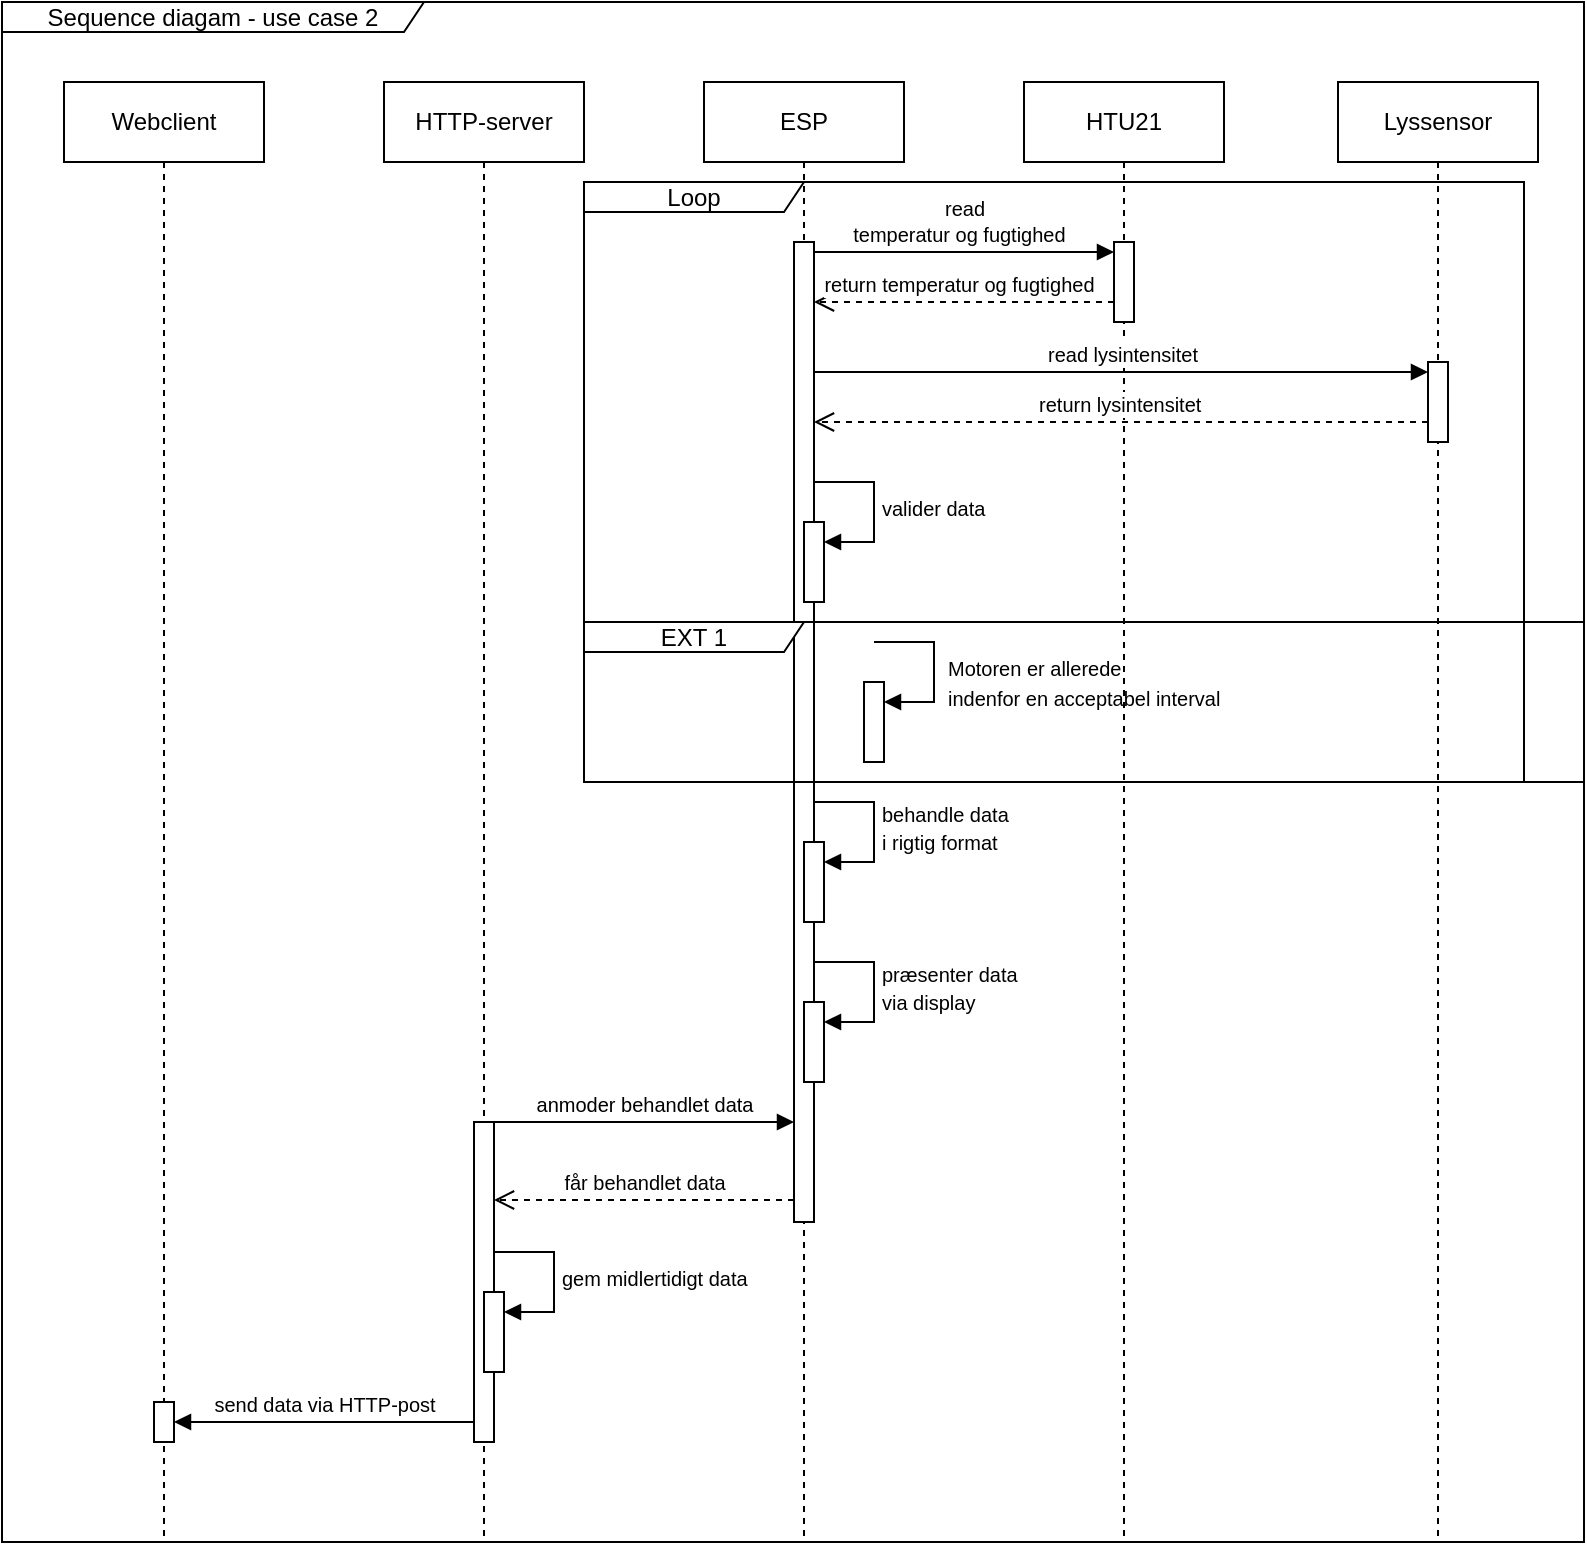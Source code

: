 <mxfile version="25.0.3">
  <diagram name="Side-1" id="E1v7FsRZtkAzQq9ogW-o">
    <mxGraphModel grid="1" page="1" gridSize="10" guides="1" tooltips="1" connect="1" arrows="1" fold="1" pageScale="1" pageWidth="827" pageHeight="1169" math="0" shadow="0">
      <root>
        <mxCell id="0" />
        <mxCell id="1" parent="0" />
        <mxCell id="FGtGQcTT5gptLvOLCTRU-3" value="ESP" style="shape=umlLifeline;perimeter=lifelinePerimeter;whiteSpace=wrap;html=1;container=1;dropTarget=0;collapsible=0;recursiveResize=0;outlineConnect=0;portConstraint=eastwest;newEdgeStyle={&quot;curved&quot;:0,&quot;rounded&quot;:0};" vertex="1" parent="1">
          <mxGeometry x="360" y="50" width="100" height="730" as="geometry" />
        </mxCell>
        <mxCell id="sTvzNVWzJgQn4tVkjUK8-1" value="HTU21" style="shape=umlLifeline;perimeter=lifelinePerimeter;whiteSpace=wrap;html=1;container=1;dropTarget=0;collapsible=0;recursiveResize=0;outlineConnect=0;portConstraint=eastwest;newEdgeStyle={&quot;curved&quot;:0,&quot;rounded&quot;:0};" vertex="1" parent="1">
          <mxGeometry x="520" y="50" width="100" height="730" as="geometry" />
        </mxCell>
        <mxCell id="vmo26Zvufh7qIhOODKtI-11" value="" style="html=1;points=[[0,0,0,0,5],[0,1,0,0,-5],[1,0,0,0,5],[1,1,0,0,-5]];perimeter=orthogonalPerimeter;outlineConnect=0;targetShapes=umlLifeline;portConstraint=eastwest;newEdgeStyle={&quot;curved&quot;:0,&quot;rounded&quot;:0};" vertex="1" parent="sTvzNVWzJgQn4tVkjUK8-1">
          <mxGeometry x="45" y="80" width="10" height="40" as="geometry" />
        </mxCell>
        <mxCell id="sTvzNVWzJgQn4tVkjUK8-24" value="Sequence diagam - use case 2" style="shape=umlFrame;whiteSpace=wrap;html=1;pointerEvents=0;width=211;height=15;" vertex="1" parent="1">
          <mxGeometry x="9" y="10" width="791" height="770" as="geometry" />
        </mxCell>
        <mxCell id="MGu18oAXWMG8xyXk29Du-13" value="HTTP-server" style="shape=umlLifeline;perimeter=lifelinePerimeter;whiteSpace=wrap;html=1;container=1;dropTarget=0;collapsible=0;recursiveResize=0;outlineConnect=0;portConstraint=eastwest;newEdgeStyle={&quot;curved&quot;:0,&quot;rounded&quot;:0};" vertex="1" parent="1">
          <mxGeometry x="200" y="50" width="100" height="730" as="geometry" />
        </mxCell>
        <mxCell id="vmo26Zvufh7qIhOODKtI-22" value="" style="html=1;points=[[0,0,0,0,5],[0,1,0,0,-5],[1,0,0,0,5],[1,1,0,0,-5]];perimeter=orthogonalPerimeter;outlineConnect=0;targetShapes=umlLifeline;portConstraint=eastwest;newEdgeStyle={&quot;curved&quot;:0,&quot;rounded&quot;:0};" vertex="1" parent="MGu18oAXWMG8xyXk29Du-13">
          <mxGeometry x="45" y="520" width="10" height="160" as="geometry" />
        </mxCell>
        <mxCell id="vmo26Zvufh7qIhOODKtI-29" value="" style="html=1;points=[[0,0,0,0,5],[0,1,0,0,-5],[1,0,0,0,5],[1,1,0,0,-5]];perimeter=orthogonalPerimeter;outlineConnect=0;targetShapes=umlLifeline;portConstraint=eastwest;newEdgeStyle={&quot;curved&quot;:0,&quot;rounded&quot;:0};" vertex="1" parent="MGu18oAXWMG8xyXk29Du-13">
          <mxGeometry x="50" y="605" width="10" height="40" as="geometry" />
        </mxCell>
        <mxCell id="vmo26Zvufh7qIhOODKtI-30" value="&lt;font style=&quot;font-size: 10px;&quot;&gt;gem midlertidigt data&lt;/font&gt;" style="html=1;align=left;spacingLeft=2;endArrow=block;rounded=0;edgeStyle=orthogonalEdgeStyle;curved=0;rounded=0;" edge="1" parent="MGu18oAXWMG8xyXk29Du-13" target="vmo26Zvufh7qIhOODKtI-29">
          <mxGeometry relative="1" as="geometry">
            <mxPoint x="55" y="585" as="sourcePoint" />
            <Array as="points">
              <mxPoint x="85" y="615" />
            </Array>
          </mxGeometry>
        </mxCell>
        <mxCell id="vmo26Zvufh7qIhOODKtI-24" value="&lt;font style=&quot;font-size: 10px;&quot;&gt;anmoder behandlet data&lt;/font&gt;" style="html=1;verticalAlign=bottom;endArrow=block;curved=0;rounded=0;" edge="1" parent="MGu18oAXWMG8xyXk29Du-13">
          <mxGeometry x="-0.003" relative="1" as="geometry">
            <mxPoint x="55" y="520.0" as="sourcePoint" />
            <mxPoint x="205" y="520.0" as="targetPoint" />
            <mxPoint as="offset" />
          </mxGeometry>
        </mxCell>
        <mxCell id="vmo26Zvufh7qIhOODKtI-25" value="&lt;font style=&quot;font-size: 10px;&quot;&gt;får behandlet data&lt;/font&gt;" style="html=1;verticalAlign=bottom;endArrow=open;dashed=1;endSize=8;curved=0;rounded=0;" edge="1" parent="MGu18oAXWMG8xyXk29Du-13">
          <mxGeometry relative="1" as="geometry">
            <mxPoint x="55" y="559.0" as="targetPoint" />
            <mxPoint x="205" y="559.0" as="sourcePoint" />
          </mxGeometry>
        </mxCell>
        <mxCell id="vmo26Zvufh7qIhOODKtI-1" value="Lyssensor" style="shape=umlLifeline;perimeter=lifelinePerimeter;whiteSpace=wrap;html=1;container=1;dropTarget=0;collapsible=0;recursiveResize=0;outlineConnect=0;portConstraint=eastwest;newEdgeStyle={&quot;curved&quot;:0,&quot;rounded&quot;:0};" vertex="1" parent="1">
          <mxGeometry x="677" y="50" width="100" height="730" as="geometry" />
        </mxCell>
        <mxCell id="vmo26Zvufh7qIhOODKtI-8" value="" style="html=1;points=[[0,0,0,0,5],[0,1,0,0,-5],[1,0,0,0,5],[1,1,0,0,-5]];perimeter=orthogonalPerimeter;outlineConnect=0;targetShapes=umlLifeline;portConstraint=eastwest;newEdgeStyle={&quot;curved&quot;:0,&quot;rounded&quot;:0};" vertex="1" parent="vmo26Zvufh7qIhOODKtI-1">
          <mxGeometry x="45" y="140" width="10" height="20" as="geometry" />
        </mxCell>
        <mxCell id="IX_3JxXiqZnBjnXIip0w-1" value="" style="html=1;points=[[0,0,0,0,5],[0,1,0,0,-5],[1,0,0,0,5],[1,1,0,0,-5]];perimeter=orthogonalPerimeter;outlineConnect=0;targetShapes=umlLifeline;portConstraint=eastwest;newEdgeStyle={&quot;curved&quot;:0,&quot;rounded&quot;:0};" vertex="1" parent="vmo26Zvufh7qIhOODKtI-1">
          <mxGeometry x="45" y="140" width="10" height="40" as="geometry" />
        </mxCell>
        <mxCell id="IX_3JxXiqZnBjnXIip0w-3" value="&lt;font style=&quot;font-size: 10px;&quot;&gt;return lysintensitet&amp;nbsp;&lt;/font&gt;" style="html=1;verticalAlign=bottom;endArrow=open;dashed=1;endSize=8;curved=0;rounded=0;exitX=0;exitY=1;exitDx=0;exitDy=-5;" edge="1" parent="vmo26Zvufh7qIhOODKtI-1" target="vmo26Zvufh7qIhOODKtI-4">
          <mxGeometry relative="1" as="geometry">
            <mxPoint x="-105" y="170" as="targetPoint" />
            <mxPoint x="45" y="170" as="sourcePoint" />
          </mxGeometry>
        </mxCell>
        <mxCell id="vmo26Zvufh7qIhOODKtI-4" value="" style="html=1;points=[[0,0,0,0,5],[0,1,0,0,-5],[1,0,0,0,5],[1,1,0,0,-5]];perimeter=orthogonalPerimeter;outlineConnect=0;targetShapes=umlLifeline;portConstraint=eastwest;newEdgeStyle={&quot;curved&quot;:0,&quot;rounded&quot;:0};" vertex="1" parent="1">
          <mxGeometry x="405" y="130" width="10" height="490" as="geometry" />
        </mxCell>
        <mxCell id="vmo26Zvufh7qIhOODKtI-12" value="&lt;font style=&quot;font-size: 10px;&quot;&gt;read&lt;/font&gt;&lt;div&gt;&lt;font style=&quot;font-size: 10px;&quot;&gt;temperatur og fugtighed&amp;nbsp;&amp;nbsp;&lt;/font&gt;&lt;/div&gt;" style="html=1;verticalAlign=bottom;endArrow=block;curved=0;rounded=0;entryX=0;entryY=0;entryDx=0;entryDy=5;" edge="1" parent="1" source="vmo26Zvufh7qIhOODKtI-4" target="vmo26Zvufh7qIhOODKtI-11">
          <mxGeometry x="0.002" relative="1" as="geometry">
            <mxPoint x="455" y="145" as="sourcePoint" />
            <mxPoint as="offset" />
          </mxGeometry>
        </mxCell>
        <mxCell id="vmo26Zvufh7qIhOODKtI-13" value="&lt;font style=&quot;font-size: 10px;&quot;&gt;return temperatur og fugtighed&amp;nbsp;&amp;nbsp;&lt;/font&gt;" style="html=1;verticalAlign=bottom;endArrow=open;dashed=1;endSize=8;curved=0;rounded=0;exitX=0;exitY=1;exitDx=0;exitDy=-5;" edge="1" parent="1">
          <mxGeometry relative="1" as="geometry">
            <mxPoint x="415" y="160" as="targetPoint" />
            <mxPoint x="565" y="160" as="sourcePoint" />
          </mxGeometry>
        </mxCell>
        <mxCell id="vmo26Zvufh7qIhOODKtI-15" value="" style="html=1;points=[[0,0,0,0,5],[0,1,0,0,-5],[1,0,0,0,5],[1,1,0,0,-5]];perimeter=orthogonalPerimeter;outlineConnect=0;targetShapes=umlLifeline;portConstraint=eastwest;newEdgeStyle={&quot;curved&quot;:0,&quot;rounded&quot;:0};" vertex="1" parent="1">
          <mxGeometry x="410" y="270" width="10" height="40" as="geometry" />
        </mxCell>
        <mxCell id="vmo26Zvufh7qIhOODKtI-16" value="&lt;font style=&quot;font-size: 10px;&quot;&gt;valider data&amp;nbsp;&lt;/font&gt;" style="html=1;align=left;spacingLeft=2;endArrow=block;rounded=0;edgeStyle=orthogonalEdgeStyle;curved=0;rounded=0;" edge="1" parent="1" target="vmo26Zvufh7qIhOODKtI-15">
          <mxGeometry relative="1" as="geometry">
            <mxPoint x="415" y="250" as="sourcePoint" />
            <Array as="points">
              <mxPoint x="445" y="280" />
            </Array>
          </mxGeometry>
        </mxCell>
        <mxCell id="vmo26Zvufh7qIhOODKtI-17" value="" style="html=1;points=[[0,0,0,0,5],[0,1,0,0,-5],[1,0,0,0,5],[1,1,0,0,-5]];perimeter=orthogonalPerimeter;outlineConnect=0;targetShapes=umlLifeline;portConstraint=eastwest;newEdgeStyle={&quot;curved&quot;:0,&quot;rounded&quot;:0};" vertex="1" parent="1">
          <mxGeometry x="410" y="430" width="10" height="40" as="geometry" />
        </mxCell>
        <mxCell id="vmo26Zvufh7qIhOODKtI-18" value="&lt;font style=&quot;font-size: 10px;&quot;&gt;behandle data&amp;nbsp;&lt;/font&gt;&lt;div&gt;&lt;font style=&quot;font-size: 10px;&quot;&gt;i rigtig format&lt;/font&gt;&lt;/div&gt;" style="html=1;align=left;spacingLeft=2;endArrow=block;rounded=0;edgeStyle=orthogonalEdgeStyle;curved=0;rounded=0;" edge="1" parent="1" target="vmo26Zvufh7qIhOODKtI-17">
          <mxGeometry relative="1" as="geometry">
            <mxPoint x="415" y="410" as="sourcePoint" />
            <Array as="points">
              <mxPoint x="445" y="440" />
            </Array>
          </mxGeometry>
        </mxCell>
        <mxCell id="vmo26Zvufh7qIhOODKtI-20" value="" style="html=1;points=[[0,0,0,0,5],[0,1,0,0,-5],[1,0,0,0,5],[1,1,0,0,-5]];perimeter=orthogonalPerimeter;outlineConnect=0;targetShapes=umlLifeline;portConstraint=eastwest;newEdgeStyle={&quot;curved&quot;:0,&quot;rounded&quot;:0};" vertex="1" parent="1">
          <mxGeometry x="410" y="510" width="10" height="40" as="geometry" />
        </mxCell>
        <mxCell id="vmo26Zvufh7qIhOODKtI-21" value="&lt;font style=&quot;font-size: 10px;&quot;&gt;præsenter data&amp;nbsp;&lt;/font&gt;&lt;div&gt;&lt;font style=&quot;font-size: 10px;&quot;&gt;via display&lt;/font&gt;&lt;/div&gt;" style="html=1;align=left;spacingLeft=2;endArrow=block;rounded=0;edgeStyle=orthogonalEdgeStyle;curved=0;rounded=0;" edge="1" parent="1" target="vmo26Zvufh7qIhOODKtI-20">
          <mxGeometry relative="1" as="geometry">
            <mxPoint x="415" y="490" as="sourcePoint" />
            <Array as="points">
              <mxPoint x="445" y="520" />
            </Array>
          </mxGeometry>
        </mxCell>
        <mxCell id="IX_3JxXiqZnBjnXIip0w-2" value="&lt;span style=&quot;font-size: 10px;&quot;&gt;read lysintensitet&lt;/span&gt;" style="html=1;verticalAlign=bottom;endArrow=block;curved=0;rounded=0;entryX=0;entryY=0;entryDx=0;entryDy=5;" edge="1" parent="1" source="vmo26Zvufh7qIhOODKtI-4" target="IX_3JxXiqZnBjnXIip0w-1">
          <mxGeometry relative="1" as="geometry">
            <mxPoint x="572" y="195" as="sourcePoint" />
          </mxGeometry>
        </mxCell>
        <mxCell id="8tr95_dDB4uFGnVDWynX-1" value="Webclient" style="shape=umlLifeline;perimeter=lifelinePerimeter;whiteSpace=wrap;html=1;container=1;dropTarget=0;collapsible=0;recursiveResize=0;outlineConnect=0;portConstraint=eastwest;newEdgeStyle={&quot;curved&quot;:0,&quot;rounded&quot;:0};" vertex="1" parent="1">
          <mxGeometry x="40" y="50" width="100" height="730" as="geometry" />
        </mxCell>
        <mxCell id="8tr95_dDB4uFGnVDWynX-4" value="" style="html=1;points=[[0,0,0,0,5],[0,1,0,0,-5],[1,0,0,0,5],[1,1,0,0,-5]];perimeter=orthogonalPerimeter;outlineConnect=0;targetShapes=umlLifeline;portConstraint=eastwest;newEdgeStyle={&quot;curved&quot;:0,&quot;rounded&quot;:0};" vertex="1" parent="8tr95_dDB4uFGnVDWynX-1">
          <mxGeometry x="45" y="660" width="10" height="20" as="geometry" />
        </mxCell>
        <mxCell id="8tr95_dDB4uFGnVDWynX-12" value="&lt;span style=&quot;font-size: 10px;&quot;&gt;send data via HTTP-post&lt;/span&gt;" style="html=1;verticalAlign=bottom;endArrow=block;curved=0;rounded=0;entryX=1;entryY=1;entryDx=0;entryDy=-5;entryPerimeter=0;" edge="1" parent="1">
          <mxGeometry x="-0.003" relative="1" as="geometry">
            <mxPoint x="245" y="720" as="sourcePoint" />
            <mxPoint x="95" y="720" as="targetPoint" />
            <mxPoint as="offset" />
          </mxGeometry>
        </mxCell>
        <mxCell id="8tr95_dDB4uFGnVDWynX-18" value="Loop" style="shape=umlFrame;whiteSpace=wrap;html=1;pointerEvents=0;recursiveResize=0;container=1;collapsible=0;width=110;height=15;" vertex="1" parent="1">
          <mxGeometry x="300" y="100" width="470" height="300" as="geometry" />
        </mxCell>
        <mxCell id="8tr95_dDB4uFGnVDWynX-20" value="EXT 1" style="shape=umlFrame;whiteSpace=wrap;html=1;pointerEvents=0;recursiveResize=0;container=1;collapsible=0;width=110;height=15;" vertex="1" parent="8tr95_dDB4uFGnVDWynX-18">
          <mxGeometry y="220" width="500" height="80" as="geometry" />
        </mxCell>
        <mxCell id="8tr95_dDB4uFGnVDWynX-23" value="" style="html=1;points=[[0,0,0,0,5],[0,1,0,0,-5],[1,0,0,0,5],[1,1,0,0,-5]];perimeter=orthogonalPerimeter;outlineConnect=0;targetShapes=umlLifeline;portConstraint=eastwest;newEdgeStyle={&quot;curved&quot;:0,&quot;rounded&quot;:0};" vertex="1" parent="8tr95_dDB4uFGnVDWynX-20">
          <mxGeometry x="140" y="30" width="10" height="40" as="geometry" />
        </mxCell>
        <mxCell id="8tr95_dDB4uFGnVDWynX-24" value="" style="html=1;align=left;spacingLeft=2;endArrow=block;rounded=0;edgeStyle=orthogonalEdgeStyle;curved=0;rounded=0;" edge="1" parent="8tr95_dDB4uFGnVDWynX-20" target="8tr95_dDB4uFGnVDWynX-23">
          <mxGeometry relative="1" as="geometry">
            <mxPoint x="145" y="10" as="sourcePoint" />
            <Array as="points">
              <mxPoint x="175" y="40" />
            </Array>
          </mxGeometry>
        </mxCell>
        <mxCell id="8tr95_dDB4uFGnVDWynX-26" value="&lt;font style=&quot;font-size: 10px;&quot;&gt;Motoren er allerede&lt;/font&gt;&lt;div&gt;&lt;font style=&quot;font-size: 10px;&quot;&gt;indenfor en acceptabel interval&lt;/font&gt;&lt;/div&gt;" style="text;html=1;align=left;verticalAlign=middle;resizable=0;points=[];autosize=1;strokeColor=none;fillColor=none;" vertex="1" parent="8tr95_dDB4uFGnVDWynX-20">
          <mxGeometry x="180" y="10" width="160" height="40" as="geometry" />
        </mxCell>
      </root>
    </mxGraphModel>
  </diagram>
</mxfile>

